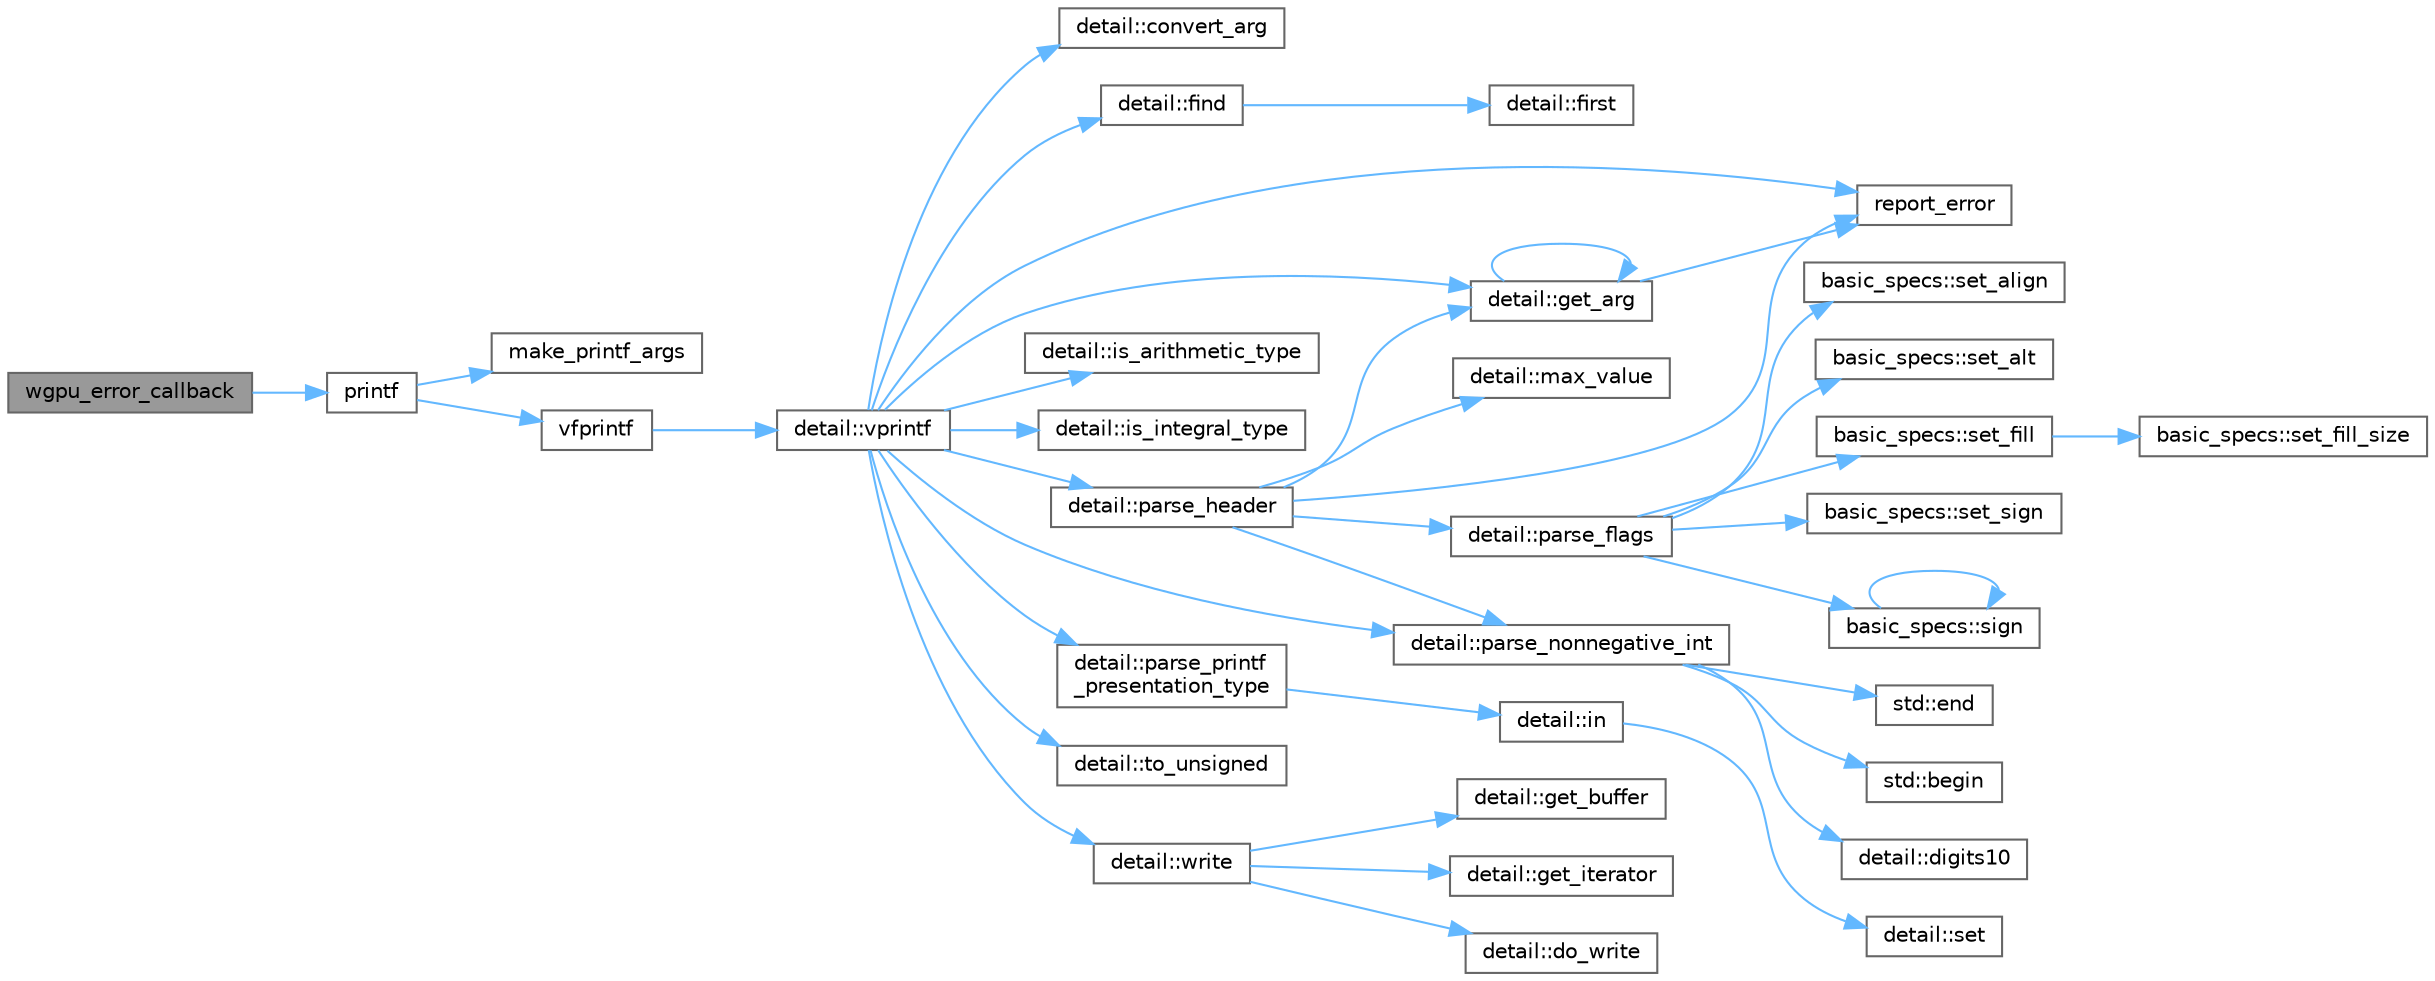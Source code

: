 digraph "wgpu_error_callback"
{
 // LATEX_PDF_SIZE
  bgcolor="transparent";
  edge [fontname=Helvetica,fontsize=10,labelfontname=Helvetica,labelfontsize=10];
  node [fontname=Helvetica,fontsize=10,shape=box,height=0.2,width=0.4];
  rankdir="LR";
  Node1 [id="Node000001",label="wgpu_error_callback",height=0.2,width=0.4,color="gray40", fillcolor="grey60", style="filled", fontcolor="black",tooltip=" "];
  Node1 -> Node2 [id="edge39_Node000001_Node000002",color="steelblue1",style="solid",tooltip=" "];
  Node2 [id="Node000002",label="printf",height=0.2,width=0.4,color="grey40", fillcolor="white", style="filled",URL="$printf_8h.html#aee3ed3a831f25f07e7be3919fff2203a",tooltip=" "];
  Node2 -> Node3 [id="edge40_Node000002_Node000003",color="steelblue1",style="solid",tooltip=" "];
  Node3 [id="Node000003",label="make_printf_args",height=0.2,width=0.4,color="grey40", fillcolor="white", style="filled",URL="$printf_8h.html#a27dcc0efcda04388971dbea3c875f122",tooltip=" "];
  Node2 -> Node4 [id="edge41_Node000002_Node000004",color="steelblue1",style="solid",tooltip=" "];
  Node4 [id="Node000004",label="vfprintf",height=0.2,width=0.4,color="grey40", fillcolor="white", style="filled",URL="$printf_8h.html#abb30aad964fc771fb52cf3ad88649df2",tooltip=" "];
  Node4 -> Node5 [id="edge42_Node000004_Node000005",color="steelblue1",style="solid",tooltip=" "];
  Node5 [id="Node000005",label="detail::vprintf",height=0.2,width=0.4,color="grey40", fillcolor="white", style="filled",URL="$namespacedetail.html#a1c8c2218e4c822aa8f743fb9c573717f",tooltip=" "];
  Node5 -> Node6 [id="edge43_Node000005_Node000006",color="steelblue1",style="solid",tooltip=" "];
  Node6 [id="Node000006",label="detail::convert_arg",height=0.2,width=0.4,color="grey40", fillcolor="white", style="filled",URL="$namespacedetail.html#a03c11572c9a664266d6925f327dec7f3",tooltip=" "];
  Node5 -> Node7 [id="edge44_Node000005_Node000007",color="steelblue1",style="solid",tooltip=" "];
  Node7 [id="Node000007",label="detail::find",height=0.2,width=0.4,color="grey40", fillcolor="white", style="filled",URL="$namespacedetail.html#a6b71952fab3dc32f3edb2c3e9811d8d9",tooltip=" "];
  Node7 -> Node8 [id="edge45_Node000007_Node000008",color="steelblue1",style="solid",tooltip=" "];
  Node8 [id="Node000008",label="detail::first",height=0.2,width=0.4,color="grey40", fillcolor="white", style="filled",URL="$namespacedetail.html#a02319a3deb124802b88b61f85987df5e",tooltip=" "];
  Node5 -> Node9 [id="edge46_Node000005_Node000009",color="steelblue1",style="solid",tooltip=" "];
  Node9 [id="Node000009",label="detail::get_arg",height=0.2,width=0.4,color="grey40", fillcolor="white", style="filled",URL="$namespacedetail.html#a342ef250e45bd09b2ef666b6fae1c355",tooltip=" "];
  Node9 -> Node9 [id="edge47_Node000009_Node000009",color="steelblue1",style="solid",tooltip=" "];
  Node9 -> Node10 [id="edge48_Node000009_Node000010",color="steelblue1",style="solid",tooltip=" "];
  Node10 [id="Node000010",label="report_error",height=0.2,width=0.4,color="grey40", fillcolor="white", style="filled",URL="$format-inl_8h.html#a5555893692b00b61b3886349332fd01f",tooltip=" "];
  Node5 -> Node11 [id="edge49_Node000005_Node000011",color="steelblue1",style="solid",tooltip=" "];
  Node11 [id="Node000011",label="detail::is_arithmetic_type",height=0.2,width=0.4,color="grey40", fillcolor="white", style="filled",URL="$namespacedetail.html#a802c50a56a3495fdab6020b375ba1389",tooltip=" "];
  Node5 -> Node12 [id="edge50_Node000005_Node000012",color="steelblue1",style="solid",tooltip=" "];
  Node12 [id="Node000012",label="detail::is_integral_type",height=0.2,width=0.4,color="grey40", fillcolor="white", style="filled",URL="$namespacedetail.html#a2a60f8d1bee41b803f43fc42b707b5d1",tooltip=" "];
  Node5 -> Node13 [id="edge51_Node000005_Node000013",color="steelblue1",style="solid",tooltip=" "];
  Node13 [id="Node000013",label="detail::parse_header",height=0.2,width=0.4,color="grey40", fillcolor="white", style="filled",URL="$namespacedetail.html#afc9d93e58b8edb8077f8bc8eee7f4035",tooltip=" "];
  Node13 -> Node9 [id="edge52_Node000013_Node000009",color="steelblue1",style="solid",tooltip=" "];
  Node13 -> Node14 [id="edge53_Node000013_Node000014",color="steelblue1",style="solid",tooltip=" "];
  Node14 [id="Node000014",label="detail::max_value",height=0.2,width=0.4,color="grey40", fillcolor="white", style="filled",URL="$namespacedetail.html#a45c2130c44ebe54179eafcee3cda2bfb",tooltip=" "];
  Node13 -> Node15 [id="edge54_Node000013_Node000015",color="steelblue1",style="solid",tooltip=" "];
  Node15 [id="Node000015",label="detail::parse_flags",height=0.2,width=0.4,color="grey40", fillcolor="white", style="filled",URL="$namespacedetail.html#a4213daed116a37e1767881da51238261",tooltip=" "];
  Node15 -> Node16 [id="edge55_Node000015_Node000016",color="steelblue1",style="solid",tooltip=" "];
  Node16 [id="Node000016",label="basic_specs::set_align",height=0.2,width=0.4,color="grey40", fillcolor="white", style="filled",URL="$classbasic__specs.html#ad73b6f854341aaabc744bf54e6ea6af6",tooltip=" "];
  Node15 -> Node17 [id="edge56_Node000015_Node000017",color="steelblue1",style="solid",tooltip=" "];
  Node17 [id="Node000017",label="basic_specs::set_alt",height=0.2,width=0.4,color="grey40", fillcolor="white", style="filled",URL="$classbasic__specs.html#a5f10314706a8a3d579f882f30d283b61",tooltip=" "];
  Node15 -> Node18 [id="edge57_Node000015_Node000018",color="steelblue1",style="solid",tooltip=" "];
  Node18 [id="Node000018",label="basic_specs::set_fill",height=0.2,width=0.4,color="grey40", fillcolor="white", style="filled",URL="$classbasic__specs.html#a1600987fb39fed5dfdac21b218061a9e",tooltip=" "];
  Node18 -> Node19 [id="edge58_Node000018_Node000019",color="steelblue1",style="solid",tooltip=" "];
  Node19 [id="Node000019",label="basic_specs::set_fill_size",height=0.2,width=0.4,color="grey40", fillcolor="white", style="filled",URL="$classbasic__specs.html#a4b36db5ad1e38169bd6653635d5e69cd",tooltip=" "];
  Node15 -> Node20 [id="edge59_Node000015_Node000020",color="steelblue1",style="solid",tooltip=" "];
  Node20 [id="Node000020",label="basic_specs::set_sign",height=0.2,width=0.4,color="grey40", fillcolor="white", style="filled",URL="$classbasic__specs.html#a7020ec66ba6918727e4102567c5c731a",tooltip=" "];
  Node15 -> Node21 [id="edge60_Node000015_Node000021",color="steelblue1",style="solid",tooltip=" "];
  Node21 [id="Node000021",label="basic_specs::sign",height=0.2,width=0.4,color="grey40", fillcolor="white", style="filled",URL="$classbasic__specs.html#a380e6ff33a8ae05e3ef479bf95696ad2",tooltip=" "];
  Node21 -> Node21 [id="edge61_Node000021_Node000021",color="steelblue1",style="solid",tooltip=" "];
  Node13 -> Node22 [id="edge62_Node000013_Node000022",color="steelblue1",style="solid",tooltip=" "];
  Node22 [id="Node000022",label="detail::parse_nonnegative_int",height=0.2,width=0.4,color="grey40", fillcolor="white", style="filled",URL="$namespacedetail.html#a338caba782225e115a9902d4d0835f5f",tooltip=" "];
  Node22 -> Node23 [id="edge63_Node000022_Node000023",color="steelblue1",style="solid",tooltip=" "];
  Node23 [id="Node000023",label="std::begin",height=0.2,width=0.4,color="grey40", fillcolor="white", style="filled",URL="$namespacestd.html#aec76fc52a775d29bc4058c8e1405045a",tooltip=" "];
  Node22 -> Node24 [id="edge64_Node000022_Node000024",color="steelblue1",style="solid",tooltip=" "];
  Node24 [id="Node000024",label="detail::digits10",height=0.2,width=0.4,color="grey40", fillcolor="white", style="filled",URL="$namespacedetail.html#a3a043db05db2d07deb2d98ba2d04b4eb",tooltip=" "];
  Node22 -> Node25 [id="edge65_Node000022_Node000025",color="steelblue1",style="solid",tooltip=" "];
  Node25 [id="Node000025",label="std::end",height=0.2,width=0.4,color="grey40", fillcolor="white", style="filled",URL="$namespacestd.html#a35f71a4c49ddf38bb590177e3a4b2598",tooltip=" "];
  Node13 -> Node10 [id="edge66_Node000013_Node000010",color="steelblue1",style="solid",tooltip=" "];
  Node5 -> Node22 [id="edge67_Node000005_Node000022",color="steelblue1",style="solid",tooltip=" "];
  Node5 -> Node26 [id="edge68_Node000005_Node000026",color="steelblue1",style="solid",tooltip=" "];
  Node26 [id="Node000026",label="detail::parse_printf\l_presentation_type",height=0.2,width=0.4,color="grey40", fillcolor="white", style="filled",URL="$namespacedetail.html#aa2cb095169b23e3a66260ad7078f44cc",tooltip=" "];
  Node26 -> Node27 [id="edge69_Node000026_Node000027",color="steelblue1",style="solid",tooltip=" "];
  Node27 [id="Node000027",label="detail::in",height=0.2,width=0.4,color="grey40", fillcolor="white", style="filled",URL="$namespacedetail.html#a52a5e2ed06c229dcf95ea5c46d48d05e",tooltip=" "];
  Node27 -> Node28 [id="edge70_Node000027_Node000028",color="steelblue1",style="solid",tooltip=" "];
  Node28 [id="Node000028",label="detail::set",height=0.2,width=0.4,color="grey40", fillcolor="white", style="filled",URL="$namespacedetail.html#ab484cd4186e1780becdc7f3118c29902",tooltip=" "];
  Node5 -> Node10 [id="edge71_Node000005_Node000010",color="steelblue1",style="solid",tooltip=" "];
  Node5 -> Node29 [id="edge72_Node000005_Node000029",color="steelblue1",style="solid",tooltip=" "];
  Node29 [id="Node000029",label="detail::to_unsigned",height=0.2,width=0.4,color="grey40", fillcolor="white", style="filled",URL="$namespacedetail.html#a4855e668246c731a97484efc329f2aac",tooltip=" "];
  Node5 -> Node30 [id="edge73_Node000005_Node000030",color="steelblue1",style="solid",tooltip=" "];
  Node30 [id="Node000030",label="detail::write",height=0.2,width=0.4,color="grey40", fillcolor="white", style="filled",URL="$namespacedetail.html#a29dacf26eedc9e3575fb57329a5ca0a3",tooltip=" "];
  Node30 -> Node31 [id="edge74_Node000030_Node000031",color="steelblue1",style="solid",tooltip=" "];
  Node31 [id="Node000031",label="detail::do_write",height=0.2,width=0.4,color="grey40", fillcolor="white", style="filled",URL="$namespacedetail.html#a5007cc441bd246a9096070c10d1ea683",tooltip=" "];
  Node30 -> Node32 [id="edge75_Node000030_Node000032",color="steelblue1",style="solid",tooltip=" "];
  Node32 [id="Node000032",label="detail::get_buffer",height=0.2,width=0.4,color="grey40", fillcolor="white", style="filled",URL="$namespacedetail.html#ad803bb19df422bc4c4f92d75c7564437",tooltip=" "];
  Node30 -> Node33 [id="edge76_Node000030_Node000033",color="steelblue1",style="solid",tooltip=" "];
  Node33 [id="Node000033",label="detail::get_iterator",height=0.2,width=0.4,color="grey40", fillcolor="white", style="filled",URL="$namespacedetail.html#a05e3e231207d3f28f83261c2e7ad2fe5",tooltip=" "];
}
